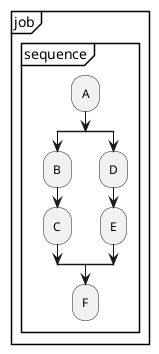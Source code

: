 @startuml 
partition "job" {
  group "sequence"
    :A;
    split
      :B;
      :C;
    split again
      :D;
      :E;
    end split
    :F;
  end group
}
@enduml
